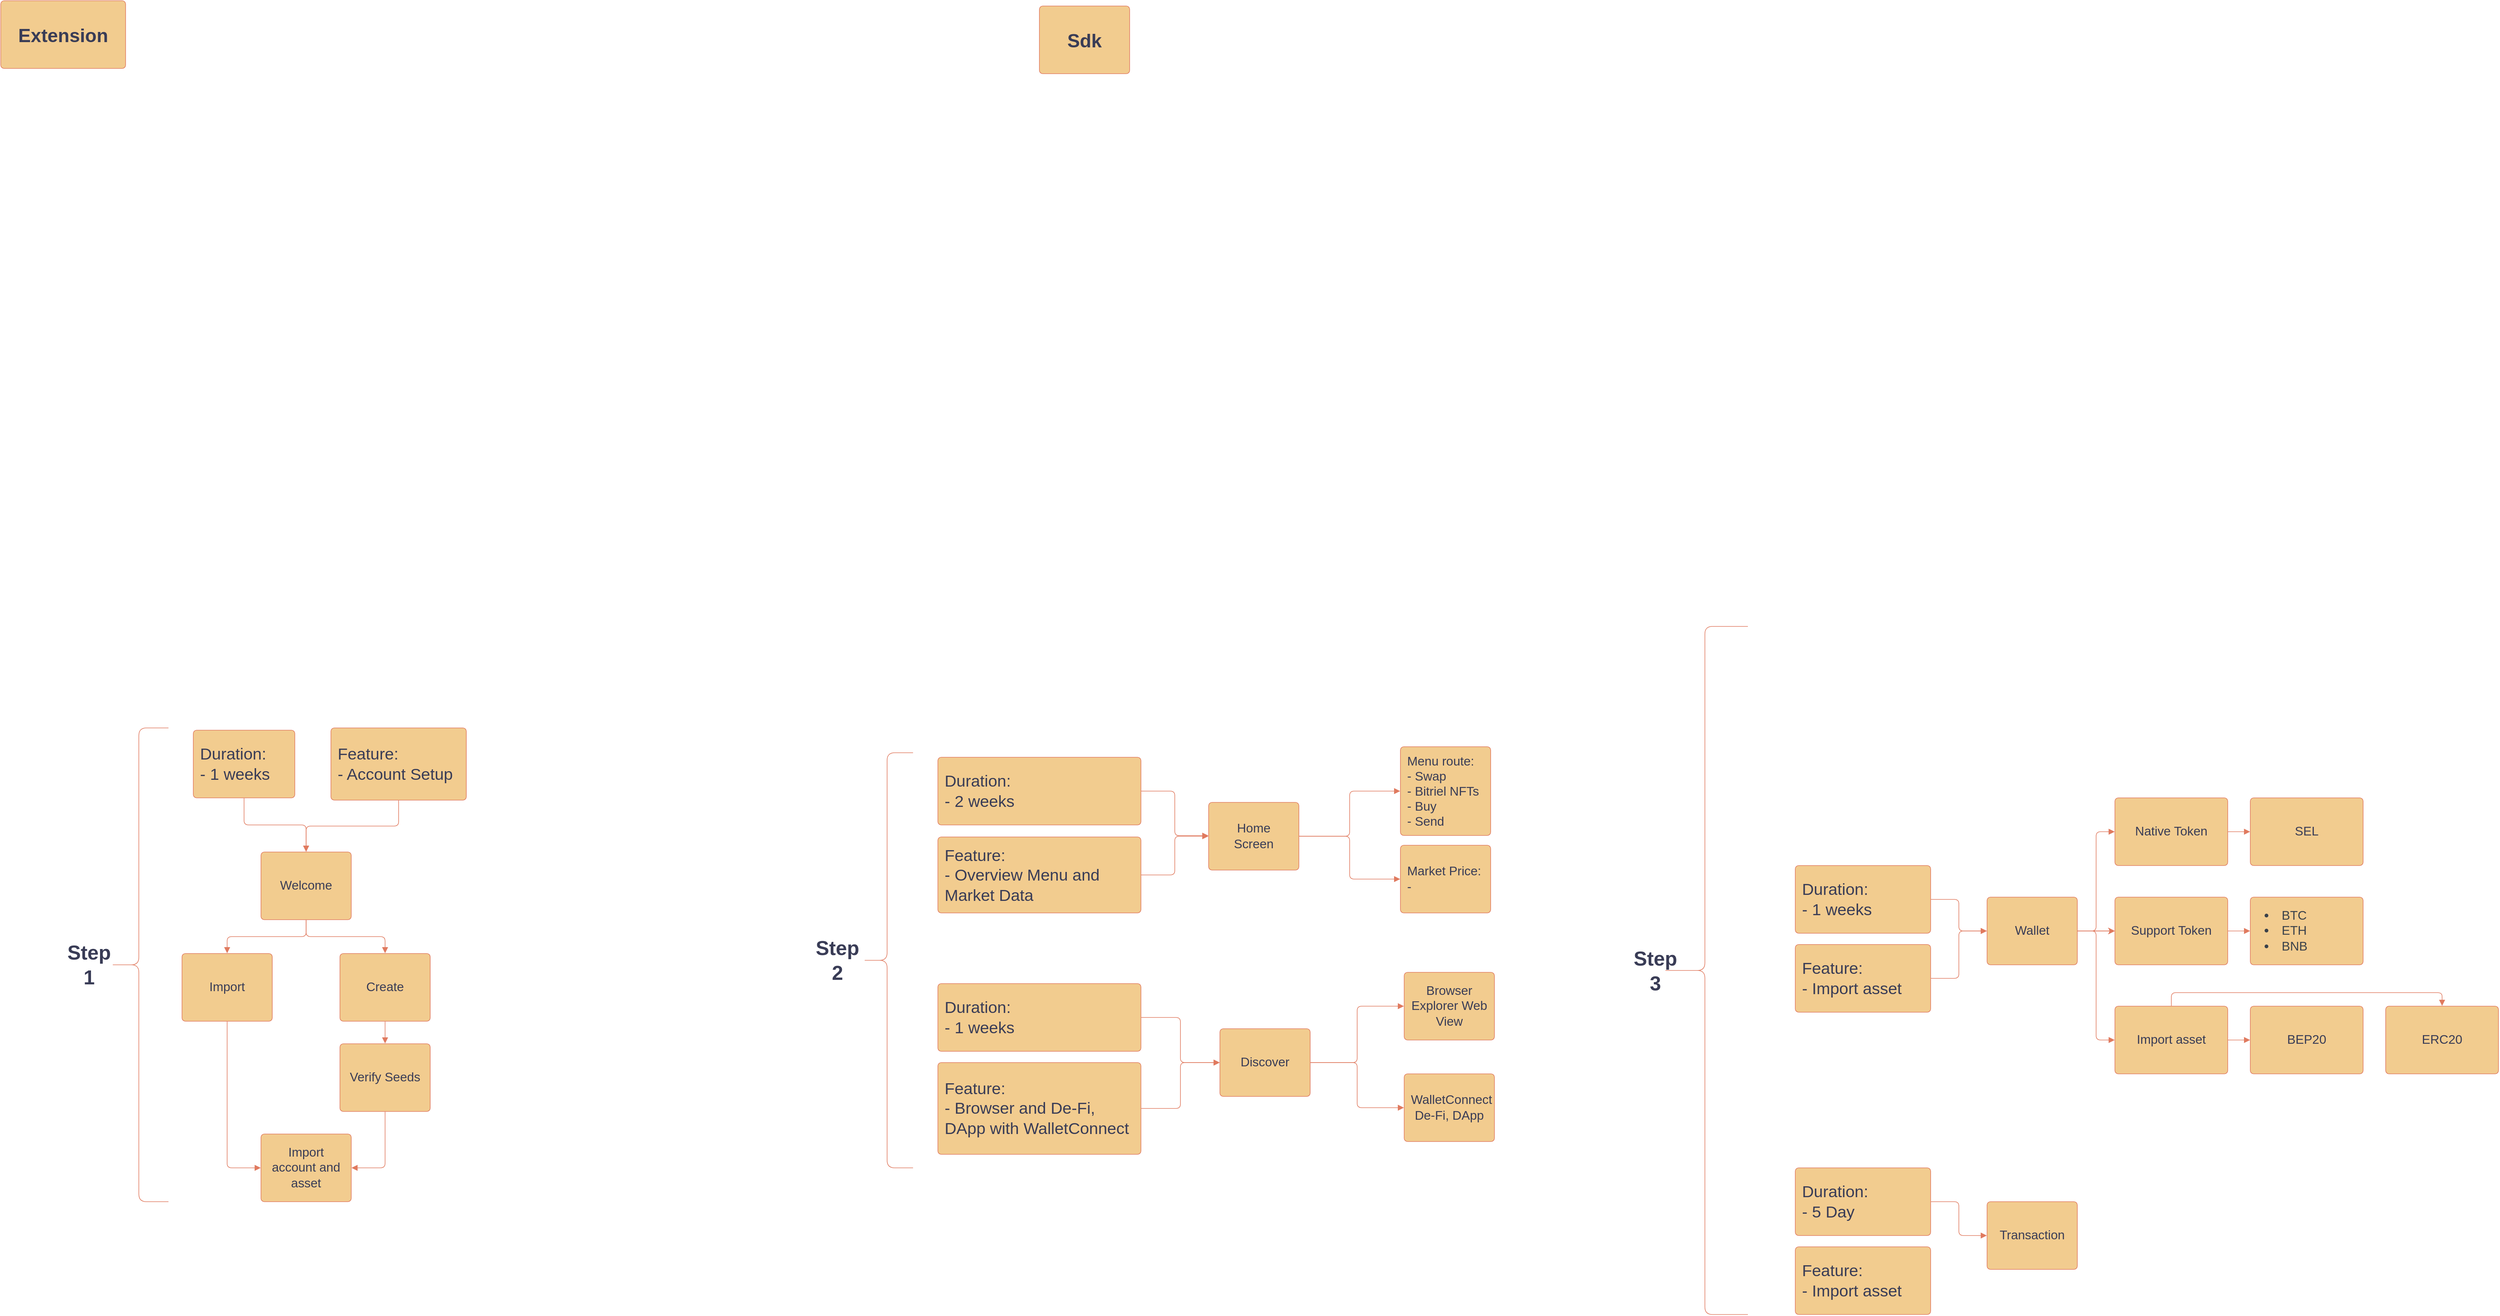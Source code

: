 <mxfile version="21.3.2" type="github">
  <diagram name="Page-1" id="VHqu843zAMIvLOxLYRrT">
    <mxGraphModel dx="3056" dy="2072" grid="1" gridSize="10" guides="1" tooltips="1" connect="1" arrows="1" fold="1" page="1" pageScale="1" pageWidth="850" pageHeight="1100" background="#ffffff" math="0" shadow="0">
      <root>
        <mxCell id="0" />
        <mxCell id="1" parent="0" />
        <mxCell id="zbY5q0rbspvN2szjDiho-265" value="Home Screen" style="html=1;overflow=block;blockSpacing=1;whiteSpace=wrap;fontSize=16.7;fontColor=#393C56;spacing=9;strokeColor=#E07A5F;strokeOpacity=100;rounded=1;absoluteArcSize=1;arcSize=9;strokeWidth=0.8;lucidId=uca0n-UiO.i3;fillColor=#F2CC8F;labelBackgroundColor=none;" parent="1" vertex="1">
          <mxGeometry x="315" y="189" width="120" height="90" as="geometry" />
        </mxCell>
        <mxCell id="zbY5q0rbspvN2szjDiho-266" value="Welcome" style="html=1;overflow=block;blockSpacing=1;whiteSpace=wrap;fontSize=16.7;fontColor=#393C56;align=center;spacing=9;strokeColor=#E07A5F;strokeOpacity=100;rounded=1;absoluteArcSize=1;arcSize=9;strokeWidth=0.8;lucidId=Jca0Ky4q9FBk;labelBackgroundColor=none;fillColor=#F2CC8F;" parent="1" vertex="1">
          <mxGeometry x="-945" y="255" width="120" height="90" as="geometry" />
        </mxCell>
        <mxCell id="zbY5q0rbspvN2szjDiho-267" value="Import" style="html=1;overflow=block;blockSpacing=1;whiteSpace=wrap;fontSize=16.7;fontColor=#393C56;spacing=9;verticalAlign=middle;strokeColor=#E07A5F;strokeOpacity=100;rounded=1;absoluteArcSize=1;arcSize=9;strokeWidth=0.8;lucidId=Vda0Xxk14ub7;labelBackgroundColor=none;fillColor=#F2CC8F;" parent="1" vertex="1">
          <mxGeometry x="-1050" y="390" width="120" height="90" as="geometry" />
        </mxCell>
        <mxCell id="zbY5q0rbspvN2szjDiho-268" value="Create" style="html=1;overflow=block;blockSpacing=1;whiteSpace=wrap;fontSize=16.7;fontColor=#393C56;spacing=9;verticalAlign=middle;strokeColor=#E07A5F;strokeOpacity=100;rounded=1;absoluteArcSize=1;arcSize=9;strokeWidth=0.8;lucidId=bea0~t-JF409;labelBackgroundColor=none;fillColor=#F2CC8F;" parent="1" vertex="1">
          <mxGeometry x="-840" y="390" width="120" height="90" as="geometry" />
        </mxCell>
        <mxCell id="zbY5q0rbspvN2szjDiho-269" value="Verify Seeds" style="html=1;overflow=block;blockSpacing=1;whiteSpace=wrap;fontSize=16.7;fontColor=#393C56;spacing=9;verticalAlign=middle;strokeColor=#E07A5F;strokeOpacity=100;rounded=1;absoluteArcSize=1;arcSize=9;strokeWidth=0.8;lucidId=oea0EduncO.E;labelBackgroundColor=none;fillColor=#F2CC8F;" parent="1" vertex="1">
          <mxGeometry x="-840" y="510" width="120" height="90" as="geometry" />
        </mxCell>
        <mxCell id="zbY5q0rbspvN2szjDiho-270" value="" style="html=1;jettySize=18;whiteSpace=wrap;fontSize=13;strokeColor=#E07A5F;strokeOpacity=100;strokeWidth=0.8;rounded=1;arcSize=12;edgeStyle=orthogonalEdgeStyle;startArrow=none;endArrow=block;endFill=1;exitX=0.5;exitY=1.004;exitPerimeter=0;entryX=0.5;entryY=-0.004;entryPerimeter=0;lucidId=Eea0e89wNNri;labelBackgroundColor=none;fontColor=default;" parent="1" source="zbY5q0rbspvN2szjDiho-268" target="zbY5q0rbspvN2szjDiho-269" edge="1">
          <mxGeometry width="100" height="100" relative="1" as="geometry">
            <Array as="points" />
          </mxGeometry>
        </mxCell>
        <mxCell id="zbY5q0rbspvN2szjDiho-271" value="" style="html=1;jettySize=18;whiteSpace=wrap;fontSize=13;strokeColor=#E07A5F;strokeOpacity=100;strokeWidth=0.8;rounded=1;arcSize=12;edgeStyle=orthogonalEdgeStyle;startArrow=none;endArrow=block;endFill=1;exitX=0.5;exitY=1.004;exitPerimeter=0;entryX=0.5;entryY=-0.004;entryPerimeter=0;lucidId=ffa06G6fT31H;labelBackgroundColor=none;fontColor=default;" parent="1" source="zbY5q0rbspvN2szjDiho-266" target="zbY5q0rbspvN2szjDiho-267" edge="1">
          <mxGeometry width="100" height="100" relative="1" as="geometry">
            <Array as="points" />
          </mxGeometry>
        </mxCell>
        <mxCell id="zbY5q0rbspvN2szjDiho-272" value="" style="html=1;jettySize=18;whiteSpace=wrap;fontSize=13;strokeColor=#E07A5F;strokeOpacity=100;strokeWidth=0.8;rounded=1;arcSize=12;edgeStyle=orthogonalEdgeStyle;startArrow=none;endArrow=block;endFill=1;exitX=0.5;exitY=1.004;exitPerimeter=0;entryX=0.5;entryY=-0.004;entryPerimeter=0;lucidId=kfa0JvLYfITH;labelBackgroundColor=none;fontColor=default;" parent="1" source="zbY5q0rbspvN2szjDiho-266" target="zbY5q0rbspvN2szjDiho-268" edge="1">
          <mxGeometry width="100" height="100" relative="1" as="geometry">
            <Array as="points" />
          </mxGeometry>
        </mxCell>
        <mxCell id="zbY5q0rbspvN2szjDiho-273" value="Import account and asset " style="html=1;overflow=block;blockSpacing=1;whiteSpace=wrap;fontSize=16.7;fontColor=#393C56;spacing=9;verticalAlign=middle;strokeColor=#E07A5F;strokeOpacity=100;rounded=1;absoluteArcSize=1;arcSize=9;strokeWidth=0.8;lucidId=sfa0by9yITn-;labelBackgroundColor=none;fillColor=#F2CC8F;" parent="1" vertex="1">
          <mxGeometry x="-945" y="630" width="120" height="90" as="geometry" />
        </mxCell>
        <mxCell id="zbY5q0rbspvN2szjDiho-274" value="" style="html=1;jettySize=18;whiteSpace=wrap;fontSize=13;strokeColor=#E07A5F;strokeOpacity=100;strokeWidth=0.8;rounded=1;arcSize=12;edgeStyle=orthogonalEdgeStyle;startArrow=none;endArrow=block;endFill=1;exitX=0.5;exitY=1.004;exitPerimeter=0;entryX=-0.003;entryY=0.5;entryPerimeter=0;lucidId=Pfa0X~1ALKKi;labelBackgroundColor=none;fontColor=default;" parent="1" source="zbY5q0rbspvN2szjDiho-267" target="zbY5q0rbspvN2szjDiho-273" edge="1">
          <mxGeometry width="100" height="100" relative="1" as="geometry">
            <Array as="points" />
          </mxGeometry>
        </mxCell>
        <mxCell id="zbY5q0rbspvN2szjDiho-275" value="" style="html=1;jettySize=18;whiteSpace=wrap;fontSize=13;strokeColor=#E07A5F;strokeOpacity=100;strokeWidth=0.8;rounded=1;arcSize=12;edgeStyle=orthogonalEdgeStyle;startArrow=none;endArrow=block;endFill=1;exitX=0.5;exitY=1.004;exitPerimeter=0;entryX=1.003;entryY=0.5;entryPerimeter=0;lucidId=Sfa0SEUxJVV2;labelBackgroundColor=none;fontColor=default;" parent="1" source="zbY5q0rbspvN2szjDiho-269" target="zbY5q0rbspvN2szjDiho-273" edge="1">
          <mxGeometry width="100" height="100" relative="1" as="geometry">
            <Array as="points" />
          </mxGeometry>
        </mxCell>
        <mxCell id="zbY5q0rbspvN2szjDiho-276" value="Discover" style="html=1;overflow=block;blockSpacing=1;whiteSpace=wrap;fontSize=16.7;fontColor=#393C56;spacing=9;strokeColor=#E07A5F;strokeOpacity=100;rounded=1;absoluteArcSize=1;arcSize=9;strokeWidth=0.8;lucidId=zga0rCzeqD-x;fillColor=#F2CC8F;labelBackgroundColor=none;" parent="1" vertex="1">
          <mxGeometry x="330" y="490" width="120" height="90" as="geometry" />
        </mxCell>
        <mxCell id="zbY5q0rbspvN2szjDiho-277" value="Duration: &#xa;- 1 weeks" style="html=1;overflow=block;blockSpacing=1;whiteSpace=wrap;fontSize=21.7;fontColor=#393C56;align=left;spacing=9;verticalAlign=middle;strokeColor=#E07A5F;strokeOpacity=100;fillOpacity=100;rounded=1;absoluteArcSize=1;arcSize=9;fillColor=#F2CC8F;strokeWidth=0.8;lucidId=LPa0Y3JxdmO-;labelBackgroundColor=none;" parent="1" vertex="1">
          <mxGeometry x="-1035" y="93" width="135" height="90" as="geometry" />
        </mxCell>
        <mxCell id="zbY5q0rbspvN2szjDiho-278" value="" style="strokeColor=none;fillColor=none;whiteSpace=wrap;fontSize=26.7;fontColor=#393C56;fontStyle=1;spacing=3.8;strokeOpacity=100;rounded=1;absoluteArcSize=1;arcSize=9;strokeWidth=0.8;html=1;labelBackgroundColor=none;" parent="1" vertex="1">
          <mxGeometry x="-1200" y="90" width="132" height="630" as="geometry" />
        </mxCell>
        <mxCell id="zbY5q0rbspvN2szjDiho-279" value="" style="shape=curlyBracket;rounded=1;whiteSpace=wrap;fontSize=26.7;fontColor=#393C56;fontStyle=1;spacing=3.8;strokeColor=#E07A5F;strokeOpacity=100;strokeWidth=0.8;labelBackgroundColor=none;fillColor=#F2CC8F;" parent="zbY5q0rbspvN2szjDiho-278" vertex="1">
          <mxGeometry x="53.25" width="78.75" height="630" as="geometry" />
        </mxCell>
        <mxCell id="zbY5q0rbspvN2szjDiho-280" value="Step 1" style="strokeColor=none;fillColor=none;whiteSpace=wrap;fontSize=26.7;fontColor=#393C56;fontStyle=1;spacing=3.8;strokeOpacity=100;rounded=1;absoluteArcSize=1;arcSize=9;strokeWidth=0.8;labelBackgroundColor=none;" parent="zbY5q0rbspvN2szjDiho-278" vertex="1">
          <mxGeometry width="53.25" height="630" as="geometry" />
        </mxCell>
        <mxCell id="zbY5q0rbspvN2szjDiho-281" value="Sdk" style="html=1;overflow=block;blockSpacing=1;whiteSpace=wrap;fontSize=25;fontColor=#393C56;fontStyle=1;spacing=9;strokeColor=#E07A5F;strokeOpacity=100;fillOpacity=100;rounded=1;absoluteArcSize=1;arcSize=9;fillColor=#F2CC8F;strokeWidth=0.8;lucidId=pSa00CnqCvIb;labelBackgroundColor=none;" parent="1" vertex="1">
          <mxGeometry x="90" y="-870" width="120" height="90" as="geometry" />
        </mxCell>
        <mxCell id="zbY5q0rbspvN2szjDiho-282" value="" style="strokeColor=none;fillColor=none;whiteSpace=wrap;fontSize=26.7;fontColor=#393C56;fontStyle=1;spacing=3.8;strokeOpacity=100;rounded=1;absoluteArcSize=1;arcSize=9;strokeWidth=0.8;html=1;labelBackgroundColor=none;" parent="1" vertex="1">
          <mxGeometry x="-210" y="123" width="132" height="552" as="geometry" />
        </mxCell>
        <mxCell id="zbY5q0rbspvN2szjDiho-283" value="" style="shape=curlyBracket;rounded=1;whiteSpace=wrap;fontSize=26.7;fontColor=#393C56;fontStyle=1;spacing=3.8;strokeColor=#E07A5F;strokeOpacity=100;strokeWidth=0.8;labelBackgroundColor=none;fillColor=#F2CC8F;" parent="zbY5q0rbspvN2szjDiho-282" vertex="1">
          <mxGeometry x="63" width="69" height="552" as="geometry" />
        </mxCell>
        <mxCell id="zbY5q0rbspvN2szjDiho-284" value="Step 2" style="strokeColor=none;fillColor=none;whiteSpace=wrap;fontSize=26.7;fontColor=#393C56;fontStyle=1;spacing=3.8;strokeOpacity=100;rounded=1;absoluteArcSize=1;arcSize=9;strokeWidth=0.8;labelBackgroundColor=none;" parent="zbY5q0rbspvN2szjDiho-282" vertex="1">
          <mxGeometry width="63" height="552" as="geometry" />
        </mxCell>
        <mxCell id="zbY5q0rbspvN2szjDiho-285" value="Feature:&#xa;- Account Setup" style="html=1;overflow=block;blockSpacing=1;whiteSpace=wrap;fontSize=21.7;fontColor=#393C56;align=left;spacing=9;verticalAlign=middle;strokeColor=#E07A5F;strokeOpacity=100;fillOpacity=100;rounded=1;absoluteArcSize=1;arcSize=9;fillColor=#F2CC8F;strokeWidth=0.8;lucidId=MVa0nrjbL0r_;labelBackgroundColor=none;" parent="1" vertex="1">
          <mxGeometry x="-852" y="90" width="180" height="96" as="geometry" />
        </mxCell>
        <mxCell id="zbY5q0rbspvN2szjDiho-286" value="" style="html=1;jettySize=18;whiteSpace=wrap;fontSize=13;strokeColor=#E07A5F;strokeOpacity=100;strokeWidth=0.8;rounded=1;arcSize=12;edgeStyle=orthogonalEdgeStyle;startArrow=none;endArrow=block;endFill=1;exitX=0.5;exitY=1.004;exitPerimeter=0;entryX=0.5;entryY=-0.004;entryPerimeter=0;lucidId=R4a0nYMLeVrN;labelBackgroundColor=none;fontColor=default;" parent="1" source="zbY5q0rbspvN2szjDiho-277" target="zbY5q0rbspvN2szjDiho-266" edge="1">
          <mxGeometry width="100" height="100" relative="1" as="geometry">
            <Array as="points" />
          </mxGeometry>
        </mxCell>
        <mxCell id="zbY5q0rbspvN2szjDiho-287" value="" style="html=1;jettySize=18;whiteSpace=wrap;fontSize=13;strokeColor=#E07A5F;strokeOpacity=100;strokeWidth=0.8;rounded=1;arcSize=12;edgeStyle=orthogonalEdgeStyle;startArrow=none;endArrow=block;endFill=1;exitX=0.5;exitY=1.004;exitPerimeter=0;entryX=0.5;entryY=-0.004;entryPerimeter=0;lucidId=U4a0g7tCiHba;labelBackgroundColor=none;fontColor=default;" parent="1" source="zbY5q0rbspvN2szjDiho-285" target="zbY5q0rbspvN2szjDiho-266" edge="1">
          <mxGeometry width="100" height="100" relative="1" as="geometry">
            <Array as="points" />
          </mxGeometry>
        </mxCell>
        <mxCell id="zbY5q0rbspvN2szjDiho-288" value="Browser Explorer Web View" style="html=1;overflow=block;blockSpacing=1;whiteSpace=wrap;fontSize=16.7;fontColor=#393C56;spacing=9;strokeColor=#E07A5F;strokeOpacity=100;rounded=1;absoluteArcSize=1;arcSize=9;strokeWidth=0.8;lucidId=77a02cb7iGfI;fillColor=#F2CC8F;labelBackgroundColor=none;" parent="1" vertex="1">
          <mxGeometry x="575" y="415" width="120" height="90" as="geometry" />
        </mxCell>
        <mxCell id="zbY5q0rbspvN2szjDiho-289" value="WalletConnect&#xa;De-Fi, DApp" style="html=1;overflow=block;blockSpacing=1;whiteSpace=wrap;fontSize=16.7;fontColor=#393C56;spacing=9;strokeColor=#E07A5F;strokeOpacity=100;rounded=1;absoluteArcSize=1;arcSize=9;strokeWidth=0.8;lucidId=-7a0e4nIgv2n;fillColor=#F2CC8F;labelBackgroundColor=none;" parent="1" vertex="1">
          <mxGeometry x="575" y="550" width="120" height="90" as="geometry" />
        </mxCell>
        <mxCell id="zbY5q0rbspvN2szjDiho-290" value="Duration: &#xa;- 1 weeks" style="html=1;overflow=block;blockSpacing=1;whiteSpace=wrap;fontSize=21.7;fontColor=#393C56;align=left;spacing=9;verticalAlign=middle;strokeColor=#E07A5F;strokeOpacity=100;fillOpacity=100;rounded=1;absoluteArcSize=1;arcSize=9;fillColor=#F2CC8F;strokeWidth=0.8;lucidId=v-a0DGhrGujj;labelBackgroundColor=none;" parent="1" vertex="1">
          <mxGeometry x="-45" y="430" width="270" height="90" as="geometry" />
        </mxCell>
        <mxCell id="zbY5q0rbspvN2szjDiho-291" value="" style="html=1;jettySize=18;whiteSpace=wrap;fontSize=13;strokeColor=#E07A5F;strokeOpacity=100;strokeWidth=0.8;rounded=1;arcSize=12;edgeStyle=orthogonalEdgeStyle;startArrow=none;endArrow=block;endFill=1;exitX=1.003;exitY=0.5;exitPerimeter=0;entryX=-0.003;entryY=0.5;entryPerimeter=0;lucidId=3-a07R3Qk.AD;fillColor=#F2CC8F;labelBackgroundColor=none;fontColor=default;" parent="1" source="zbY5q0rbspvN2szjDiho-276" target="zbY5q0rbspvN2szjDiho-289" edge="1">
          <mxGeometry width="100" height="100" relative="1" as="geometry">
            <Array as="points" />
          </mxGeometry>
        </mxCell>
        <mxCell id="zbY5q0rbspvN2szjDiho-292" value="Extension" style="html=1;overflow=block;blockSpacing=1;whiteSpace=wrap;fontSize=25;fontColor=#393C56;fontStyle=1;spacing=9;strokeColor=#E07A5F;strokeOpacity=100;fillOpacity=100;rounded=1;absoluteArcSize=1;arcSize=9;fillColor=#F2CC8F;strokeWidth=0.8;lucidId=..a0CwNgGoPU;labelBackgroundColor=none;" parent="1" vertex="1">
          <mxGeometry x="-1291" y="-877" width="166" height="90" as="geometry" />
        </mxCell>
        <mxCell id="zbY5q0rbspvN2szjDiho-293" value="Feature:&#xa;- Browser and De-Fi, DApp with WalletConnect" style="html=1;overflow=block;blockSpacing=1;whiteSpace=wrap;fontSize=21.7;fontColor=#393C56;align=left;spacing=9;verticalAlign=middle;strokeOpacity=100;fillOpacity=100;rounded=1;absoluteArcSize=1;arcSize=9;fillColor=#F2CC8F;strokeWidth=0.8;lucidId=aab0temb~Jwm;strokeColor=#E07A5F;labelBackgroundColor=none;" parent="1" vertex="1">
          <mxGeometry x="-45" y="535" width="270" height="122" as="geometry" />
        </mxCell>
        <mxCell id="zbY5q0rbspvN2szjDiho-294" value="" style="html=1;jettySize=18;whiteSpace=wrap;fontSize=13;strokeColor=#E07A5F;strokeOpacity=100;strokeWidth=0.8;rounded=1;arcSize=12;edgeStyle=orthogonalEdgeStyle;startArrow=none;endArrow=block;endFill=1;exitX=1.001;exitY=0.5;exitPerimeter=0;entryX=-0.003;entryY=0.5;entryPerimeter=0;lucidId=Xab0g0hyk1Pg;fillColor=#F2CC8F;labelBackgroundColor=none;fontColor=default;" parent="1" source="zbY5q0rbspvN2szjDiho-293" target="zbY5q0rbspvN2szjDiho-276" edge="1">
          <mxGeometry width="100" height="100" relative="1" as="geometry">
            <Array as="points" />
          </mxGeometry>
        </mxCell>
        <mxCell id="zbY5q0rbspvN2szjDiho-295" value="Duration: &#xa;- 2 weeks" style="html=1;overflow=block;blockSpacing=1;whiteSpace=wrap;fontSize=21.7;fontColor=#393C56;align=left;spacing=9;verticalAlign=middle;strokeColor=#E07A5F;strokeOpacity=100;fillOpacity=100;rounded=1;absoluteArcSize=1;arcSize=9;fillColor=#F2CC8F;strokeWidth=0.8;lucidId=_ab0i.H8g_lR;labelBackgroundColor=none;" parent="1" vertex="1">
          <mxGeometry x="-45" y="129" width="270" height="90" as="geometry" />
        </mxCell>
        <mxCell id="zbY5q0rbspvN2szjDiho-296" value="Feature:&#xa;- Overview Menu and Market Data" style="html=1;overflow=block;blockSpacing=1;whiteSpace=wrap;fontSize=21.7;fontColor=#393C56;align=left;spacing=9;verticalAlign=middle;strokeOpacity=100;fillOpacity=100;rounded=1;absoluteArcSize=1;arcSize=9;fillColor=#F2CC8F;strokeWidth=0.8;lucidId=_ab0SlGCYWsf;strokeColor=#E07A5F;labelBackgroundColor=none;" parent="1" vertex="1">
          <mxGeometry x="-45" y="235" width="270" height="101" as="geometry" />
        </mxCell>
        <mxCell id="zbY5q0rbspvN2szjDiho-297" value="Menu route:&#xa;- Swap&#xa;- Bitriel NFTs&#xa;- Buy&#xa;- Send" style="html=1;overflow=block;blockSpacing=1;whiteSpace=wrap;fontSize=16.7;fontColor=#393C56;align=left;spacing=9;verticalAlign=middle;strokeColor=#E07A5F;strokeOpacity=100;rounded=1;absoluteArcSize=1;arcSize=9;strokeWidth=0.8;lucidId=acb0z6DDbaGp;fillColor=#F2CC8F;labelBackgroundColor=none;" parent="1" vertex="1">
          <mxGeometry x="570" y="115" width="120" height="118" as="geometry" />
        </mxCell>
        <mxCell id="zbY5q0rbspvN2szjDiho-298" value="Market Price:&#xa;- " style="html=1;overflow=block;blockSpacing=1;whiteSpace=wrap;fontSize=16.7;fontColor=#393C56;align=left;spacing=9;verticalAlign=middle;strokeColor=#E07A5F;strokeOpacity=100;rounded=1;absoluteArcSize=1;arcSize=9;strokeWidth=0.8;lucidId=acb0S5HzsYsd;fillColor=#F2CC8F;labelBackgroundColor=none;" parent="1" vertex="1">
          <mxGeometry x="570" y="246" width="120" height="90" as="geometry" />
        </mxCell>
        <mxCell id="zbY5q0rbspvN2szjDiho-299" value="" style="html=1;jettySize=18;whiteSpace=wrap;fontSize=13;strokeColor=#E07A5F;strokeOpacity=100;strokeWidth=0.8;rounded=1;arcSize=12;edgeStyle=orthogonalEdgeStyle;startArrow=none;endArrow=block;endFill=1;exitX=1.003;exitY=0.5;exitPerimeter=0;entryX=-0.003;entryY=0.5;entryPerimeter=0;lucidId=qcb0-TfhVIlK;fillColor=#F2CC8F;labelBackgroundColor=none;fontColor=default;" parent="1" source="zbY5q0rbspvN2szjDiho-265" target="zbY5q0rbspvN2szjDiho-297" edge="1">
          <mxGeometry width="100" height="100" relative="1" as="geometry">
            <Array as="points" />
          </mxGeometry>
        </mxCell>
        <mxCell id="zbY5q0rbspvN2szjDiho-300" value="" style="html=1;jettySize=18;whiteSpace=wrap;fontSize=13;strokeColor=#E07A5F;strokeOpacity=100;strokeWidth=0.8;rounded=1;arcSize=12;edgeStyle=orthogonalEdgeStyle;startArrow=none;endArrow=block;endFill=1;exitX=1.003;exitY=0.5;exitPerimeter=0;entryX=-0.003;entryY=0.5;entryPerimeter=0;lucidId=ucb0NeUc8.oI;fillColor=#F2CC8F;labelBackgroundColor=none;fontColor=default;" parent="1" source="zbY5q0rbspvN2szjDiho-265" target="zbY5q0rbspvN2szjDiho-298" edge="1">
          <mxGeometry width="100" height="100" relative="1" as="geometry">
            <Array as="points" />
          </mxGeometry>
        </mxCell>
        <mxCell id="zbY5q0rbspvN2szjDiho-301" value="" style="html=1;jettySize=18;whiteSpace=wrap;fontSize=13;strokeColor=#E07A5F;strokeOpacity=100;strokeWidth=0.8;rounded=1;arcSize=12;edgeStyle=orthogonalEdgeStyle;startArrow=none;endArrow=block;endFill=1;exitX=1.001;exitY=0.5;exitPerimeter=0;entryX=-0.003;entryY=0.5;entryPerimeter=0;lucidId=gdb0DMMKNhfz;fillColor=#F2CC8F;labelBackgroundColor=none;fontColor=default;" parent="1" source="zbY5q0rbspvN2szjDiho-290" target="zbY5q0rbspvN2szjDiho-276" edge="1">
          <mxGeometry width="100" height="100" relative="1" as="geometry">
            <Array as="points" />
          </mxGeometry>
        </mxCell>
        <mxCell id="zbY5q0rbspvN2szjDiho-302" value="" style="html=1;jettySize=18;whiteSpace=wrap;fontSize=13;strokeColor=#E07A5F;strokeOpacity=100;strokeWidth=0.8;rounded=1;arcSize=12;edgeStyle=orthogonalEdgeStyle;startArrow=none;endArrow=block;endFill=1;exitX=1.001;exitY=0.5;exitPerimeter=0;entryX=-0.003;entryY=0.5;entryPerimeter=0;lucidId=Mdb0LnuBG9gK;fillColor=#F2CC8F;labelBackgroundColor=none;fontColor=default;" parent="1" source="zbY5q0rbspvN2szjDiho-296" target="zbY5q0rbspvN2szjDiho-265" edge="1">
          <mxGeometry width="100" height="100" relative="1" as="geometry">
            <Array as="points" />
          </mxGeometry>
        </mxCell>
        <mxCell id="zbY5q0rbspvN2szjDiho-303" value="" style="html=1;jettySize=18;whiteSpace=wrap;fontSize=13;strokeColor=#E07A5F;strokeOpacity=100;strokeWidth=0.8;rounded=1;arcSize=12;edgeStyle=orthogonalEdgeStyle;startArrow=none;endArrow=block;endFill=1;exitX=1.001;exitY=0.5;exitPerimeter=0;entryX=-0.003;entryY=0.492;entryPerimeter=0;lucidId=Qdb0yo6qIdlQ;fillColor=#F2CC8F;labelBackgroundColor=none;fontColor=default;" parent="1" source="zbY5q0rbspvN2szjDiho-295" target="zbY5q0rbspvN2szjDiho-265" edge="1">
          <mxGeometry width="100" height="100" relative="1" as="geometry">
            <Array as="points" />
          </mxGeometry>
        </mxCell>
        <mxCell id="zbY5q0rbspvN2szjDiho-304" value="" style="html=1;jettySize=18;whiteSpace=wrap;fontSize=13;strokeColor=#E07A5F;strokeOpacity=100;strokeWidth=0.8;rounded=1;arcSize=12;edgeStyle=orthogonalEdgeStyle;startArrow=none;endArrow=block;endFill=1;exitX=1.003;exitY=0.5;exitPerimeter=0;entryX=-0.003;entryY=0.5;entryPerimeter=0;lucidId=ceb0MK5iR.2z;fillColor=#F2CC8F;labelBackgroundColor=none;fontColor=default;" parent="1" source="zbY5q0rbspvN2szjDiho-276" target="zbY5q0rbspvN2szjDiho-288" edge="1">
          <mxGeometry width="100" height="100" relative="1" as="geometry">
            <Array as="points" />
          </mxGeometry>
        </mxCell>
        <mxCell id="zbY5q0rbspvN2szjDiho-305" value="" style="strokeColor=none;fillColor=none;whiteSpace=wrap;fontSize=26.7;fontColor=#393C56;fontStyle=1;spacing=3.8;strokeOpacity=100;rounded=1;absoluteArcSize=1;arcSize=9;strokeWidth=0.8;html=1;labelBackgroundColor=none;" parent="1" vertex="1">
          <mxGeometry x="900" y="-45" width="132" height="915" as="geometry" />
        </mxCell>
        <mxCell id="zbY5q0rbspvN2szjDiho-306" value="" style="shape=curlyBracket;rounded=1;whiteSpace=wrap;fontSize=26.7;fontColor=#393C56;fontStyle=1;spacing=3.8;strokeColor=#E07A5F;strokeOpacity=100;strokeWidth=0.8;labelBackgroundColor=none;fillColor=#F2CC8F;" parent="zbY5q0rbspvN2szjDiho-305" vertex="1">
          <mxGeometry x="17.625" width="114.375" height="915" as="geometry" />
        </mxCell>
        <mxCell id="zbY5q0rbspvN2szjDiho-307" value="Step 3" style="strokeColor=none;fillColor=none;whiteSpace=wrap;fontSize=26.7;fontColor=#393C56;fontStyle=1;spacing=3.8;strokeOpacity=100;rounded=1;absoluteArcSize=1;arcSize=9;strokeWidth=0.8;labelBackgroundColor=none;" parent="zbY5q0rbspvN2szjDiho-305" vertex="1">
          <mxGeometry width="17.625" height="915" as="geometry" />
        </mxCell>
        <mxCell id="kWYeJPqyyix-fhEWJ2AD-1" style="edgeStyle=orthogonalEdgeStyle;rounded=0;orthogonalLoop=1;jettySize=auto;html=1;entryX=0;entryY=0.5;entryDx=0;entryDy=0;strokeColor=#E07A5F;fontColor=#393C56;fillColor=#F2CC8F;" edge="1" parent="1" source="zbY5q0rbspvN2szjDiho-308" target="zbY5q0rbspvN2szjDiho-316">
          <mxGeometry relative="1" as="geometry" />
        </mxCell>
        <mxCell id="zbY5q0rbspvN2szjDiho-308" value="Wallet" style="html=1;overflow=block;blockSpacing=1;whiteSpace=wrap;fontSize=16.7;spacing=9;strokeColor=#E07A5F;strokeOpacity=100;rounded=1;absoluteArcSize=1;arcSize=9;strokeWidth=0.8;lucidId=bhb0qxRhIA-V;fillColor=#F2CC8F;fontColor=#393C56;labelBackgroundColor=none;" parent="1" vertex="1">
          <mxGeometry x="1350" y="315" width="120" height="90" as="geometry" />
        </mxCell>
        <mxCell id="zbY5q0rbspvN2szjDiho-309" value="Import asset" style="html=1;overflow=block;blockSpacing=1;whiteSpace=wrap;fontSize=16.7;spacing=9;strokeColor=#E07A5F;strokeOpacity=100;rounded=1;absoluteArcSize=1;arcSize=9;strokeWidth=0.8;lucidId=bhb0wNb8ohSP;fillColor=#F2CC8F;fontColor=#393C56;labelBackgroundColor=none;" parent="1" vertex="1">
          <mxGeometry x="1520" y="460" width="150" height="90" as="geometry" />
        </mxCell>
        <mxCell id="zbY5q0rbspvN2szjDiho-310" value="" style="html=1;jettySize=18;whiteSpace=wrap;fontSize=13;strokeColor=#E07A5F;strokeOpacity=100;strokeWidth=0.8;rounded=1;arcSize=12;edgeStyle=orthogonalEdgeStyle;startArrow=none;endArrow=block;endFill=1;exitX=1.003;exitY=0.5;exitPerimeter=0;entryX=-0.002;entryY=0.5;entryPerimeter=0;lucidId=bhb0bGxGjl3O;fillColor=#F2CC8F;labelBackgroundColor=none;fontColor=default;" parent="1" source="zbY5q0rbspvN2szjDiho-308" target="zbY5q0rbspvN2szjDiho-309" edge="1">
          <mxGeometry width="100" height="100" relative="1" as="geometry">
            <Array as="points" />
          </mxGeometry>
        </mxCell>
        <mxCell id="zbY5q0rbspvN2szjDiho-311" value="ERC20" style="html=1;overflow=block;blockSpacing=1;whiteSpace=wrap;fontSize=16.7;fontColor=#393C56;spacing=9;strokeColor=#E07A5F;strokeOpacity=100;rounded=1;absoluteArcSize=1;arcSize=9;strokeWidth=0.8;lucidId=bhb0O4v9XhpU;fillColor=#F2CC8F;labelBackgroundColor=none;" parent="1" vertex="1">
          <mxGeometry x="1880" y="460" width="150" height="90" as="geometry" />
        </mxCell>
        <mxCell id="zbY5q0rbspvN2szjDiho-312" value="BEP20" style="html=1;overflow=block;blockSpacing=1;whiteSpace=wrap;fontSize=16.7;spacing=9;strokeColor=#E07A5F;strokeOpacity=100;rounded=1;absoluteArcSize=1;arcSize=9;strokeWidth=0.8;lucidId=bhb0I.Ht1Ggt;fillColor=#F2CC8F;fontColor=#393C56;labelBackgroundColor=none;" parent="1" vertex="1">
          <mxGeometry x="1700" y="460" width="150" height="90" as="geometry" />
        </mxCell>
        <mxCell id="zbY5q0rbspvN2szjDiho-313" value="" style="html=1;jettySize=18;whiteSpace=wrap;fontSize=13;strokeColor=#E07A5F;strokeOpacity=100;strokeWidth=0.8;rounded=1;arcSize=12;edgeStyle=orthogonalEdgeStyle;startArrow=none;endArrow=block;endFill=1;exitX=1.002;exitY=0.5;exitPerimeter=0;entryX=-0.002;entryY=0.5;entryPerimeter=0;lucidId=bhb0NddKJN9S;fillColor=#F2CC8F;labelBackgroundColor=none;fontColor=default;" parent="1" source="zbY5q0rbspvN2szjDiho-309" target="zbY5q0rbspvN2szjDiho-312" edge="1">
          <mxGeometry width="100" height="100" relative="1" as="geometry">
            <Array as="points" />
          </mxGeometry>
        </mxCell>
        <mxCell id="zbY5q0rbspvN2szjDiho-314" value="Native Token" style="html=1;overflow=block;blockSpacing=1;whiteSpace=wrap;fontSize=16.7;spacing=9;strokeColor=#E07A5F;strokeOpacity=100;rounded=1;absoluteArcSize=1;arcSize=9;strokeWidth=0.8;lucidId=bhb07KTPQtjn;fillColor=#F2CC8F;fontColor=#393C56;labelBackgroundColor=none;" parent="1" vertex="1">
          <mxGeometry x="1520" y="183" width="150" height="90" as="geometry" />
        </mxCell>
        <mxCell id="zbY5q0rbspvN2szjDiho-315" value="" style="html=1;jettySize=18;whiteSpace=wrap;fontSize=13;strokeColor=#E07A5F;strokeOpacity=100;strokeWidth=0.8;rounded=1;arcSize=12;edgeStyle=orthogonalEdgeStyle;startArrow=none;endArrow=block;endFill=1;exitX=1.003;exitY=0.5;exitPerimeter=0;entryX=-0.002;entryY=0.5;entryPerimeter=0;lucidId=bhb0fZ3wAojR;fillColor=#F2CC8F;labelBackgroundColor=none;fontColor=default;" parent="1" source="zbY5q0rbspvN2szjDiho-308" target="zbY5q0rbspvN2szjDiho-314" edge="1">
          <mxGeometry width="100" height="100" relative="1" as="geometry">
            <Array as="points" />
          </mxGeometry>
        </mxCell>
        <mxCell id="zbY5q0rbspvN2szjDiho-316" value="Support Token" style="html=1;overflow=block;blockSpacing=1;whiteSpace=wrap;fontSize=16.7;spacing=9;strokeColor=#E07A5F;strokeOpacity=100;rounded=1;absoluteArcSize=1;arcSize=9;strokeWidth=0.8;lucidId=bhb0O.DUgDSS;fillColor=#F2CC8F;fontColor=#393C56;labelBackgroundColor=none;" parent="1" vertex="1">
          <mxGeometry x="1520" y="315" width="150" height="90" as="geometry" />
        </mxCell>
        <mxCell id="zbY5q0rbspvN2szjDiho-318" value="SEL" style="html=1;overflow=block;blockSpacing=1;whiteSpace=wrap;fontSize=16.7;spacing=9;strokeColor=#E07A5F;strokeOpacity=100;rounded=1;absoluteArcSize=1;arcSize=9;strokeWidth=0.8;lucidId=bhb0.OiSeKe7;fillColor=#F2CC8F;fontColor=#393C56;labelBackgroundColor=none;" parent="1" vertex="1">
          <mxGeometry x="1700" y="183" width="150" height="90" as="geometry" />
        </mxCell>
        <mxCell id="zbY5q0rbspvN2szjDiho-319" value="" style="html=1;jettySize=18;whiteSpace=wrap;fontSize=13;strokeColor=#E07A5F;strokeOpacity=100;strokeWidth=0.8;rounded=1;arcSize=12;edgeStyle=orthogonalEdgeStyle;startArrow=none;endArrow=block;endFill=1;exitX=1.002;exitY=0.5;exitPerimeter=0;entryX=-0.002;entryY=0.5;entryPerimeter=0;lucidId=bhb0a-fZP~l-;fillColor=#F2CC8F;labelBackgroundColor=none;fontColor=default;" parent="1" source="zbY5q0rbspvN2szjDiho-314" target="zbY5q0rbspvN2szjDiho-318" edge="1">
          <mxGeometry width="100" height="100" relative="1" as="geometry">
            <Array as="points" />
          </mxGeometry>
        </mxCell>
        <mxCell id="zbY5q0rbspvN2szjDiho-320" value="&lt;ul style=&quot;margin: 0px; padding-left: 10px;list-style-position: inside; list-style-type:disc&quot;&gt;&lt;li style=&quot;text-align:left;color:#3a414a;font-size:16.7px;&quot;&gt;&lt;span style=&quot;margin-left: 0px;margin-top: -2px;&quot;&gt;&lt;span style=&quot;font-size:16.7px;color:#3a414a;&quot;&gt;BTC&lt;/span&gt;&lt;/span&gt;&lt;/li&gt;&lt;li style=&quot;text-align:left;color:#3a414a;font-size:16.7px;&quot;&gt;&lt;span style=&quot;margin-left: 0px;margin-top: -2px;&quot;&gt;&lt;span style=&quot;font-size:16.7px;color:#3a414a;&quot;&gt;ETH&lt;/span&gt;&lt;/span&gt;&lt;/li&gt;&lt;li style=&quot;text-align:left;color:#3a414a;font-size:16.7px;&quot;&gt;&lt;span style=&quot;margin-left: 0px;margin-top: -2px;&quot;&gt;&lt;span style=&quot;font-size:16.7px;color:#3a414a;&quot;&gt;BNB&lt;/span&gt;&lt;/span&gt;&lt;/li&gt;&lt;/ul&gt;" style="html=1;overflow=block;blockSpacing=1;whiteSpace=wrap;fontSize=13;spacing=9;strokeColor=#E07A5F;strokeOpacity=100;rounded=1;absoluteArcSize=1;arcSize=9;strokeWidth=0.8;lucidId=bhb0zRiMd7yo;fillColor=#F2CC8F;fontColor=#393C56;labelBackgroundColor=none;" parent="1" vertex="1">
          <mxGeometry x="1700" y="315" width="150" height="90" as="geometry" />
        </mxCell>
        <mxCell id="zbY5q0rbspvN2szjDiho-321" value="" style="html=1;jettySize=18;whiteSpace=wrap;fontSize=13;strokeColor=#E07A5F;strokeOpacity=100;strokeWidth=0.8;rounded=1;arcSize=12;edgeStyle=orthogonalEdgeStyle;startArrow=none;endArrow=block;endFill=1;exitX=1.002;exitY=0.5;exitPerimeter=0;entryX=-0.002;entryY=0.5;entryPerimeter=0;lucidId=bhb0xzGB-_wK;fillColor=#F2CC8F;labelBackgroundColor=none;fontColor=default;" parent="1" source="zbY5q0rbspvN2szjDiho-316" target="zbY5q0rbspvN2szjDiho-320" edge="1">
          <mxGeometry width="100" height="100" relative="1" as="geometry">
            <Array as="points" />
          </mxGeometry>
        </mxCell>
        <mxCell id="zbY5q0rbspvN2szjDiho-322" value="Duration: &#xa;- 1 weeks" style="html=1;overflow=block;blockSpacing=1;whiteSpace=wrap;fontSize=21.7;fontColor=#393C56;align=left;spacing=9;verticalAlign=middle;strokeColor=#E07A5F;strokeOpacity=100;fillOpacity=100;rounded=1;absoluteArcSize=1;arcSize=9;fillColor=#F2CC8F;strokeWidth=0.8;lucidId=bhb0GTzwyg04;labelBackgroundColor=none;" parent="1" vertex="1">
          <mxGeometry x="1095" y="273" width="180" height="90" as="geometry" />
        </mxCell>
        <mxCell id="zbY5q0rbspvN2szjDiho-323" value="Feature:&#xa;- Import asset" style="html=1;overflow=block;blockSpacing=1;whiteSpace=wrap;fontSize=21.7;fontColor=#393C56;align=left;spacing=9;verticalAlign=middle;strokeOpacity=100;fillOpacity=100;rounded=1;absoluteArcSize=1;arcSize=9;fillColor=#F2CC8F;strokeWidth=0.8;lucidId=bhb0tgD4Y~up;labelBackgroundColor=none;strokeColor=#E07A5F;" parent="1" vertex="1">
          <mxGeometry x="1095" y="378" width="180" height="90" as="geometry" />
        </mxCell>
        <mxCell id="zbY5q0rbspvN2szjDiho-324" value="" style="html=1;jettySize=18;whiteSpace=wrap;fontSize=13;strokeColor=#E07A5F;strokeOpacity=100;strokeWidth=0.8;rounded=1;arcSize=12;edgeStyle=orthogonalEdgeStyle;startArrow=none;endArrow=block;endFill=1;exitX=1.002;exitY=0.5;exitPerimeter=0;entryX=-0.003;entryY=0.5;entryPerimeter=0;lucidId=bhb0VwJF.Qo-;fillColor=#F2CC8F;labelBackgroundColor=none;fontColor=default;" parent="1" source="zbY5q0rbspvN2szjDiho-322" target="zbY5q0rbspvN2szjDiho-308" edge="1">
          <mxGeometry width="100" height="100" relative="1" as="geometry">
            <Array as="points" />
          </mxGeometry>
        </mxCell>
        <mxCell id="zbY5q0rbspvN2szjDiho-325" value="" style="html=1;jettySize=18;whiteSpace=wrap;fontSize=13;strokeColor=#E07A5F;strokeOpacity=100;strokeWidth=0.8;rounded=1;arcSize=12;edgeStyle=orthogonalEdgeStyle;startArrow=none;endArrow=block;endFill=1;exitX=1.002;exitY=0.5;exitPerimeter=0;entryX=-0.003;entryY=0.5;entryPerimeter=0;lucidId=bhb0SJDYFKG2;fillColor=#F2CC8F;labelBackgroundColor=none;fontColor=default;" parent="1" source="zbY5q0rbspvN2szjDiho-323" target="zbY5q0rbspvN2szjDiho-308" edge="1">
          <mxGeometry width="100" height="100" relative="1" as="geometry">
            <Array as="points" />
          </mxGeometry>
        </mxCell>
        <mxCell id="zbY5q0rbspvN2szjDiho-326" value="" style="html=1;jettySize=18;whiteSpace=wrap;fontSize=13;strokeColor=#E07A5F;strokeOpacity=100;strokeWidth=0.8;rounded=1;arcSize=12;edgeStyle=orthogonalEdgeStyle;startArrow=none;endArrow=block;endFill=1;exitX=0.5;exitY=-0.004;exitPerimeter=0;entryX=0.5;entryY=-0.004;entryPerimeter=0;lucidId=bhb0VZ9Rsiwy;fillColor=#F2CC8F;labelBackgroundColor=none;fontColor=default;" parent="1" source="zbY5q0rbspvN2szjDiho-309" target="zbY5q0rbspvN2szjDiho-311" edge="1">
          <mxGeometry width="100" height="100" relative="1" as="geometry">
            <Array as="points" />
          </mxGeometry>
        </mxCell>
        <mxCell id="zbY5q0rbspvN2szjDiho-327" value="Duration: &#xa;- 5 Day" style="html=1;overflow=block;blockSpacing=1;whiteSpace=wrap;fontSize=21.7;fontColor=#393C56;align=left;spacing=9;verticalAlign=middle;strokeColor=#E07A5F;strokeOpacity=100;fillOpacity=100;rounded=1;absoluteArcSize=1;arcSize=9;fillColor=#F2CC8F;strokeWidth=0.8;lucidId=shb0GYtFbdMw;labelBackgroundColor=none;" parent="1" vertex="1">
          <mxGeometry x="1095" y="675" width="180" height="90" as="geometry" />
        </mxCell>
        <mxCell id="zbY5q0rbspvN2szjDiho-328" value="Feature:&#xa;- Import asset" style="html=1;overflow=block;blockSpacing=1;whiteSpace=wrap;fontSize=21.7;fontColor=#393C56;align=left;spacing=9;verticalAlign=middle;strokeOpacity=100;fillOpacity=100;rounded=1;absoluteArcSize=1;arcSize=9;fillColor=#F2CC8F;strokeWidth=0.8;lucidId=shb0CXbRwvUL;labelBackgroundColor=none;strokeColor=#E07A5F;" parent="1" vertex="1">
          <mxGeometry x="1095" y="780" width="180" height="90" as="geometry" />
        </mxCell>
        <mxCell id="zbY5q0rbspvN2szjDiho-329" value="Transaction" style="html=1;overflow=block;blockSpacing=1;whiteSpace=wrap;fontSize=16.7;spacing=9;strokeColor=#E07A5F;strokeOpacity=100;rounded=1;absoluteArcSize=1;arcSize=9;strokeWidth=0.8;lucidId=Zhb044c1I5jU;fillColor=#F2CC8F;fontColor=#393C56;labelBackgroundColor=none;" parent="1" vertex="1">
          <mxGeometry x="1350" y="720" width="120" height="90" as="geometry" />
        </mxCell>
        <mxCell id="zbY5q0rbspvN2szjDiho-330" value="" style="html=1;jettySize=18;whiteSpace=wrap;fontSize=13;strokeColor=#E07A5F;strokeOpacity=100;strokeWidth=0.8;rounded=1;arcSize=12;edgeStyle=orthogonalEdgeStyle;startArrow=none;endArrow=block;endFill=1;exitX=1.002;exitY=0.5;exitPerimeter=0;entryX=-0.003;entryY=0.5;entryPerimeter=0;lucidId=oib0C0HbeZmy;fillColor=#F2CC8F;labelBackgroundColor=none;fontColor=default;" parent="1" source="zbY5q0rbspvN2szjDiho-327" target="zbY5q0rbspvN2szjDiho-329" edge="1">
          <mxGeometry width="100" height="100" relative="1" as="geometry">
            <Array as="points" />
          </mxGeometry>
        </mxCell>
      </root>
    </mxGraphModel>
  </diagram>
</mxfile>

